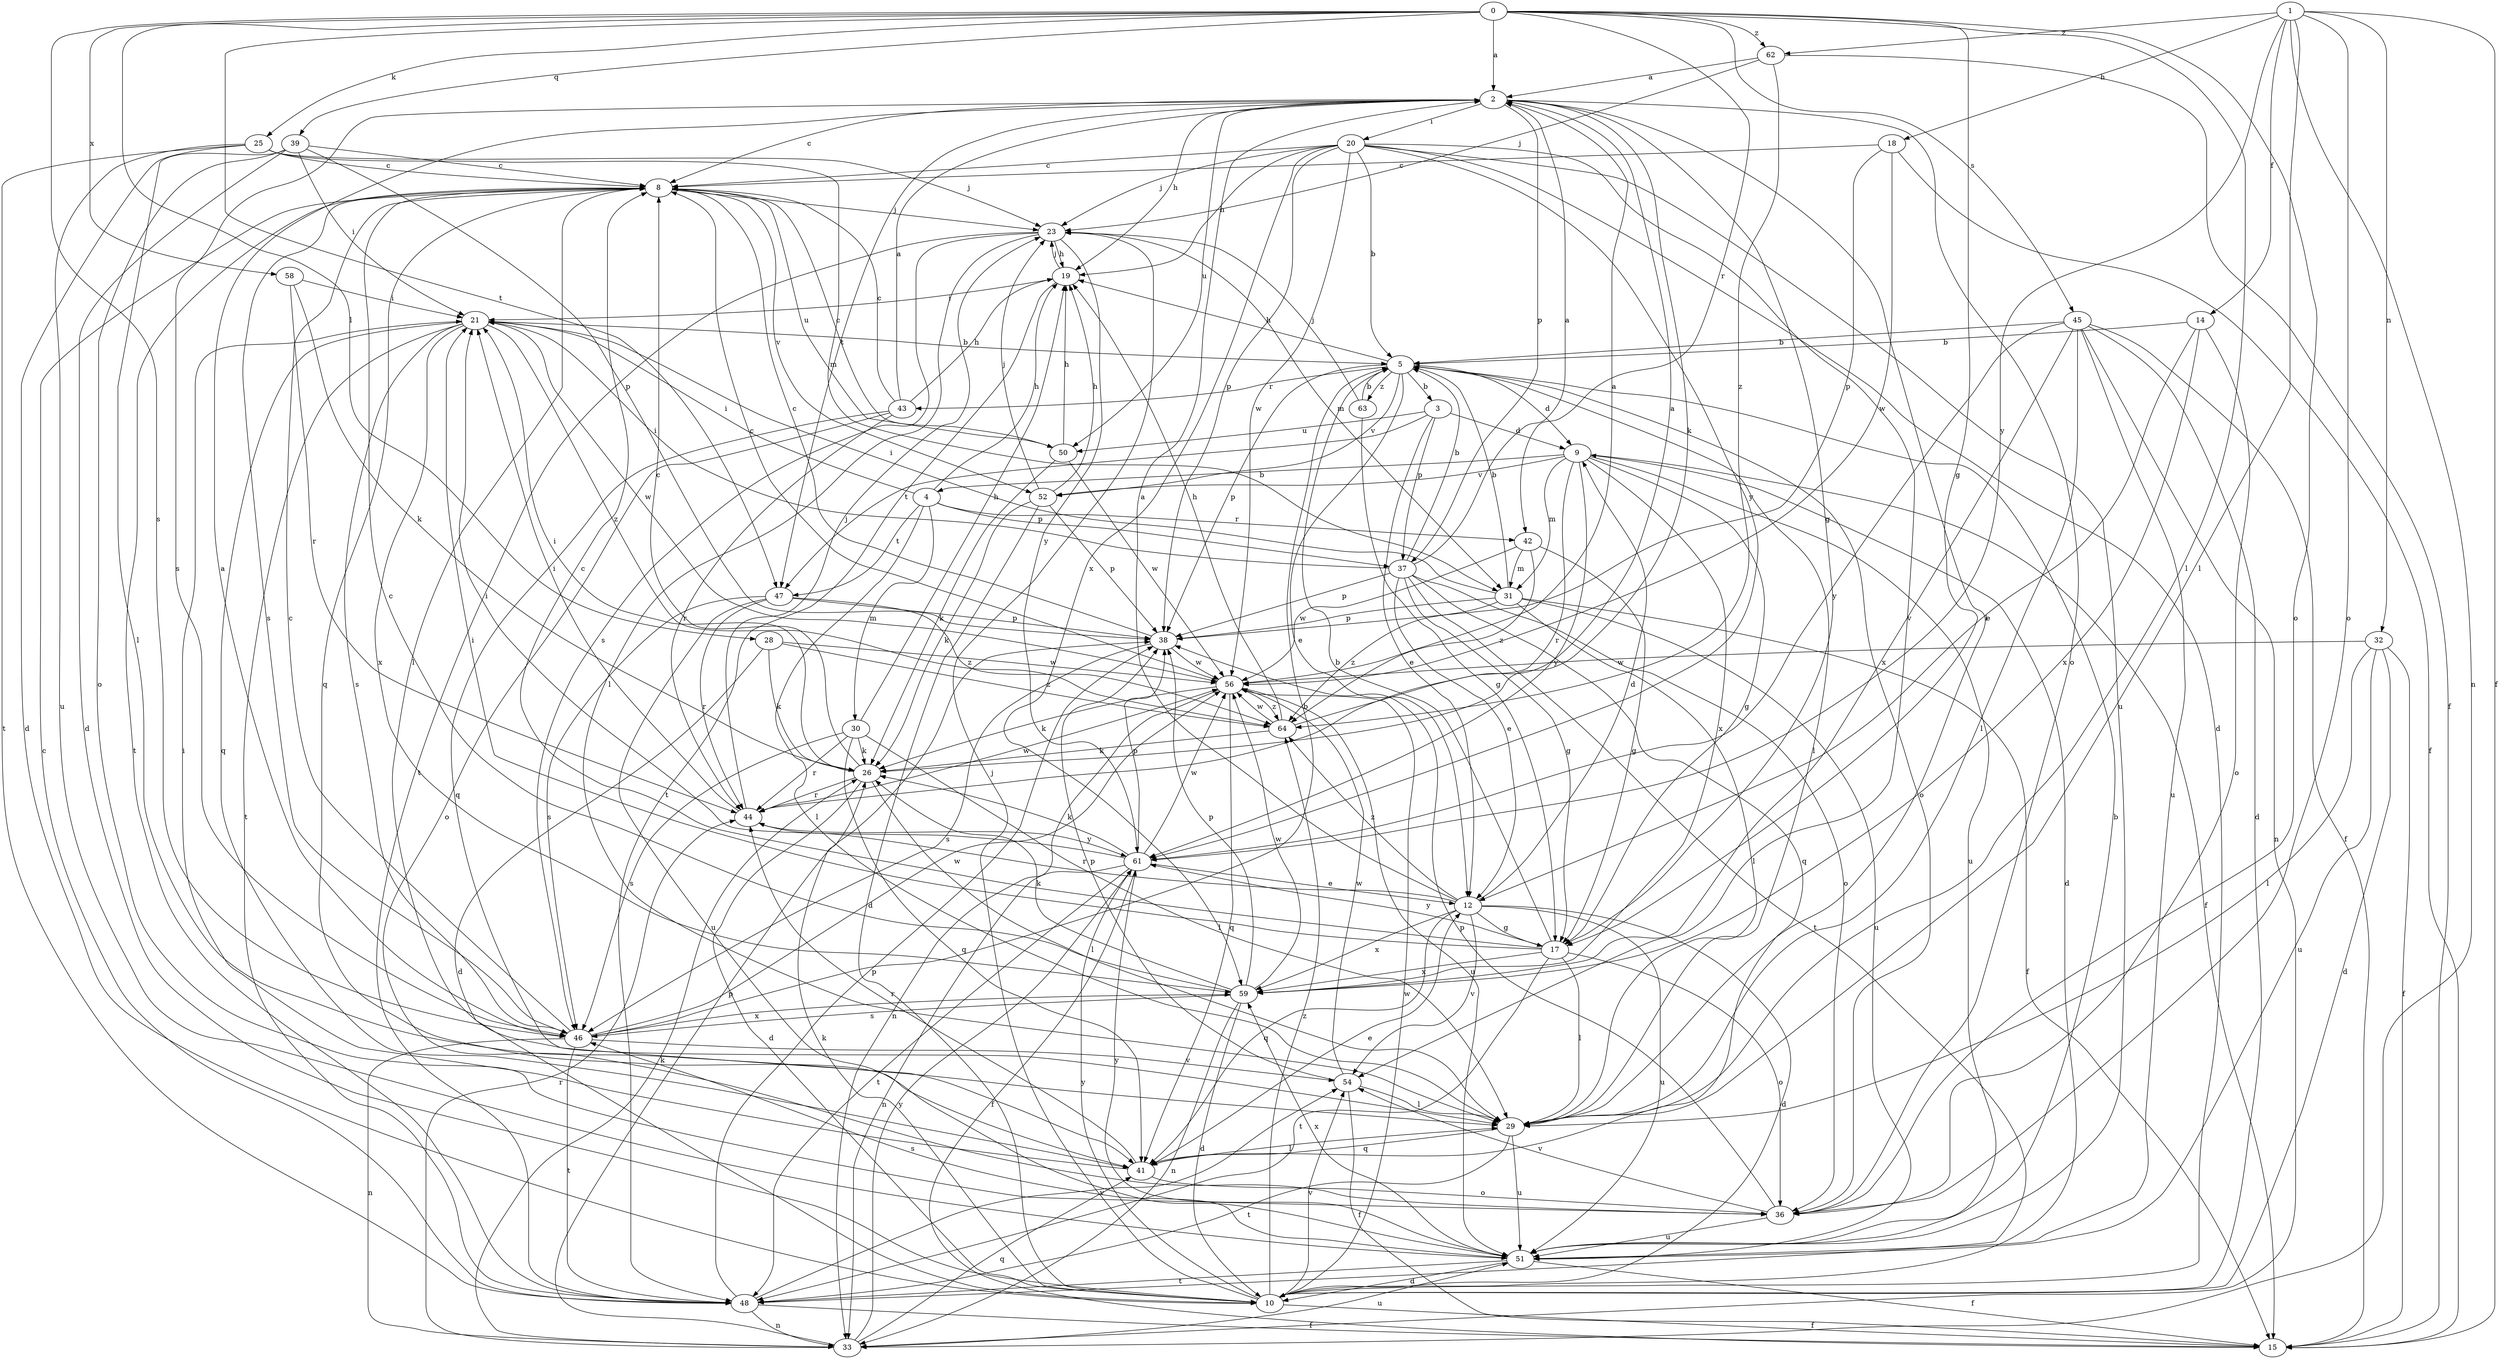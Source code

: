 strict digraph  {
0;
1;
2;
3;
4;
5;
8;
9;
10;
12;
14;
15;
17;
18;
19;
20;
21;
23;
25;
26;
28;
29;
30;
31;
32;
33;
36;
37;
38;
39;
41;
42;
43;
44;
45;
46;
47;
48;
50;
51;
52;
54;
56;
58;
59;
61;
62;
63;
64;
0 -> 2  [label=a];
0 -> 17  [label=g];
0 -> 25  [label=k];
0 -> 28  [label=l];
0 -> 29  [label=l];
0 -> 36  [label=o];
0 -> 39  [label=q];
0 -> 42  [label=r];
0 -> 45  [label=s];
0 -> 46  [label=s];
0 -> 47  [label=t];
0 -> 58  [label=x];
0 -> 62  [label=z];
1 -> 14  [label=f];
1 -> 15  [label=f];
1 -> 18  [label=h];
1 -> 29  [label=l];
1 -> 32  [label=n];
1 -> 33  [label=n];
1 -> 36  [label=o];
1 -> 61  [label=y];
1 -> 62  [label=z];
2 -> 8  [label=c];
2 -> 17  [label=g];
2 -> 19  [label=h];
2 -> 20  [label=i];
2 -> 26  [label=k];
2 -> 29  [label=l];
2 -> 36  [label=o];
2 -> 37  [label=p];
2 -> 46  [label=s];
2 -> 47  [label=t];
2 -> 50  [label=u];
3 -> 9  [label=d];
3 -> 12  [label=e];
3 -> 37  [label=p];
3 -> 47  [label=t];
3 -> 50  [label=u];
4 -> 19  [label=h];
4 -> 21  [label=i];
4 -> 29  [label=l];
4 -> 30  [label=m];
4 -> 37  [label=p];
4 -> 42  [label=r];
4 -> 47  [label=t];
5 -> 3  [label=b];
5 -> 9  [label=d];
5 -> 12  [label=e];
5 -> 19  [label=h];
5 -> 29  [label=l];
5 -> 36  [label=o];
5 -> 38  [label=p];
5 -> 43  [label=r];
5 -> 52  [label=v];
5 -> 63  [label=z];
8 -> 23  [label=j];
8 -> 29  [label=l];
8 -> 41  [label=q];
8 -> 46  [label=s];
8 -> 48  [label=t];
8 -> 50  [label=u];
8 -> 52  [label=v];
9 -> 4  [label=b];
9 -> 15  [label=f];
9 -> 17  [label=g];
9 -> 31  [label=m];
9 -> 44  [label=r];
9 -> 51  [label=u];
9 -> 52  [label=v];
9 -> 59  [label=x];
9 -> 61  [label=y];
10 -> 9  [label=d];
10 -> 15  [label=f];
10 -> 23  [label=j];
10 -> 26  [label=k];
10 -> 54  [label=v];
10 -> 56  [label=w];
10 -> 61  [label=y];
10 -> 64  [label=z];
12 -> 2  [label=a];
12 -> 9  [label=d];
12 -> 10  [label=d];
12 -> 17  [label=g];
12 -> 41  [label=q];
12 -> 44  [label=r];
12 -> 51  [label=u];
12 -> 54  [label=v];
12 -> 59  [label=x];
12 -> 64  [label=z];
14 -> 5  [label=b];
14 -> 12  [label=e];
14 -> 36  [label=o];
14 -> 59  [label=x];
17 -> 5  [label=b];
17 -> 8  [label=c];
17 -> 21  [label=i];
17 -> 29  [label=l];
17 -> 36  [label=o];
17 -> 48  [label=t];
17 -> 59  [label=x];
17 -> 61  [label=y];
18 -> 8  [label=c];
18 -> 15  [label=f];
18 -> 38  [label=p];
18 -> 56  [label=w];
19 -> 21  [label=i];
19 -> 23  [label=j];
19 -> 48  [label=t];
20 -> 5  [label=b];
20 -> 8  [label=c];
20 -> 10  [label=d];
20 -> 19  [label=h];
20 -> 23  [label=j];
20 -> 38  [label=p];
20 -> 51  [label=u];
20 -> 54  [label=v];
20 -> 56  [label=w];
20 -> 59  [label=x];
20 -> 61  [label=y];
21 -> 5  [label=b];
21 -> 41  [label=q];
21 -> 46  [label=s];
21 -> 48  [label=t];
21 -> 56  [label=w];
21 -> 59  [label=x];
21 -> 64  [label=z];
23 -> 19  [label=h];
23 -> 29  [label=l];
23 -> 31  [label=m];
23 -> 46  [label=s];
23 -> 48  [label=t];
23 -> 61  [label=y];
25 -> 8  [label=c];
25 -> 10  [label=d];
25 -> 23  [label=j];
25 -> 31  [label=m];
25 -> 48  [label=t];
25 -> 51  [label=u];
26 -> 8  [label=c];
26 -> 10  [label=d];
26 -> 21  [label=i];
26 -> 29  [label=l];
26 -> 44  [label=r];
28 -> 10  [label=d];
28 -> 26  [label=k];
28 -> 56  [label=w];
28 -> 64  [label=z];
29 -> 41  [label=q];
29 -> 48  [label=t];
29 -> 51  [label=u];
30 -> 19  [label=h];
30 -> 26  [label=k];
30 -> 29  [label=l];
30 -> 41  [label=q];
30 -> 44  [label=r];
30 -> 46  [label=s];
31 -> 5  [label=b];
31 -> 15  [label=f];
31 -> 21  [label=i];
31 -> 29  [label=l];
31 -> 38  [label=p];
31 -> 51  [label=u];
31 -> 64  [label=z];
32 -> 10  [label=d];
32 -> 15  [label=f];
32 -> 29  [label=l];
32 -> 51  [label=u];
32 -> 56  [label=w];
33 -> 26  [label=k];
33 -> 38  [label=p];
33 -> 41  [label=q];
33 -> 44  [label=r];
33 -> 51  [label=u];
33 -> 61  [label=y];
36 -> 38  [label=p];
36 -> 51  [label=u];
36 -> 54  [label=v];
37 -> 2  [label=a];
37 -> 5  [label=b];
37 -> 12  [label=e];
37 -> 17  [label=g];
37 -> 21  [label=i];
37 -> 36  [label=o];
37 -> 38  [label=p];
37 -> 41  [label=q];
37 -> 48  [label=t];
38 -> 8  [label=c];
38 -> 46  [label=s];
38 -> 56  [label=w];
39 -> 8  [label=c];
39 -> 10  [label=d];
39 -> 21  [label=i];
39 -> 29  [label=l];
39 -> 36  [label=o];
39 -> 38  [label=p];
41 -> 12  [label=e];
41 -> 21  [label=i];
41 -> 29  [label=l];
41 -> 36  [label=o];
41 -> 44  [label=r];
42 -> 17  [label=g];
42 -> 31  [label=m];
42 -> 56  [label=w];
42 -> 64  [label=z];
43 -> 2  [label=a];
43 -> 8  [label=c];
43 -> 19  [label=h];
43 -> 36  [label=o];
43 -> 41  [label=q];
43 -> 44  [label=r];
44 -> 21  [label=i];
44 -> 23  [label=j];
44 -> 56  [label=w];
44 -> 61  [label=y];
45 -> 5  [label=b];
45 -> 10  [label=d];
45 -> 15  [label=f];
45 -> 29  [label=l];
45 -> 33  [label=n];
45 -> 51  [label=u];
45 -> 59  [label=x];
45 -> 61  [label=y];
46 -> 2  [label=a];
46 -> 5  [label=b];
46 -> 8  [label=c];
46 -> 33  [label=n];
46 -> 48  [label=t];
46 -> 54  [label=v];
46 -> 56  [label=w];
46 -> 59  [label=x];
47 -> 38  [label=p];
47 -> 44  [label=r];
47 -> 46  [label=s];
47 -> 51  [label=u];
47 -> 64  [label=z];
48 -> 8  [label=c];
48 -> 15  [label=f];
48 -> 33  [label=n];
48 -> 38  [label=p];
48 -> 54  [label=v];
50 -> 8  [label=c];
50 -> 19  [label=h];
50 -> 26  [label=k];
50 -> 56  [label=w];
51 -> 5  [label=b];
51 -> 10  [label=d];
51 -> 15  [label=f];
51 -> 46  [label=s];
51 -> 48  [label=t];
51 -> 59  [label=x];
51 -> 61  [label=y];
52 -> 10  [label=d];
52 -> 19  [label=h];
52 -> 23  [label=j];
52 -> 26  [label=k];
52 -> 38  [label=p];
54 -> 15  [label=f];
54 -> 29  [label=l];
54 -> 38  [label=p];
54 -> 56  [label=w];
56 -> 2  [label=a];
56 -> 8  [label=c];
56 -> 26  [label=k];
56 -> 33  [label=n];
56 -> 41  [label=q];
56 -> 51  [label=u];
56 -> 64  [label=z];
58 -> 21  [label=i];
58 -> 26  [label=k];
58 -> 44  [label=r];
59 -> 8  [label=c];
59 -> 10  [label=d];
59 -> 26  [label=k];
59 -> 33  [label=n];
59 -> 38  [label=p];
59 -> 46  [label=s];
59 -> 56  [label=w];
61 -> 12  [label=e];
61 -> 15  [label=f];
61 -> 21  [label=i];
61 -> 26  [label=k];
61 -> 33  [label=n];
61 -> 38  [label=p];
61 -> 48  [label=t];
61 -> 56  [label=w];
62 -> 2  [label=a];
62 -> 15  [label=f];
62 -> 23  [label=j];
62 -> 64  [label=z];
63 -> 5  [label=b];
63 -> 17  [label=g];
63 -> 23  [label=j];
64 -> 2  [label=a];
64 -> 19  [label=h];
64 -> 26  [label=k];
64 -> 56  [label=w];
}
